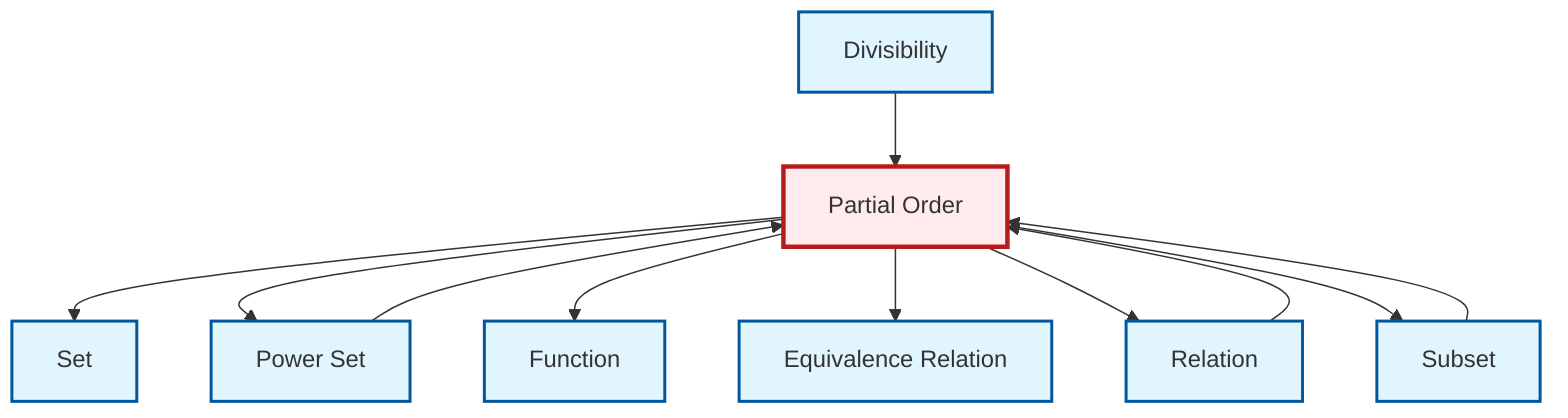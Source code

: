 graph TD
    classDef definition fill:#e1f5fe,stroke:#01579b,stroke-width:2px
    classDef theorem fill:#f3e5f5,stroke:#4a148c,stroke-width:2px
    classDef axiom fill:#fff3e0,stroke:#e65100,stroke-width:2px
    classDef example fill:#e8f5e9,stroke:#1b5e20,stroke-width:2px
    classDef current fill:#ffebee,stroke:#b71c1c,stroke-width:3px
    def-partial-order["Partial Order"]:::definition
    def-equivalence-relation["Equivalence Relation"]:::definition
    def-function["Function"]:::definition
    def-subset["Subset"]:::definition
    def-relation["Relation"]:::definition
    def-divisibility["Divisibility"]:::definition
    def-power-set["Power Set"]:::definition
    def-set["Set"]:::definition
    def-partial-order --> def-set
    def-partial-order --> def-power-set
    def-partial-order --> def-function
    def-power-set --> def-partial-order
    def-divisibility --> def-partial-order
    def-relation --> def-partial-order
    def-partial-order --> def-equivalence-relation
    def-partial-order --> def-relation
    def-subset --> def-partial-order
    def-partial-order --> def-subset
    class def-partial-order current